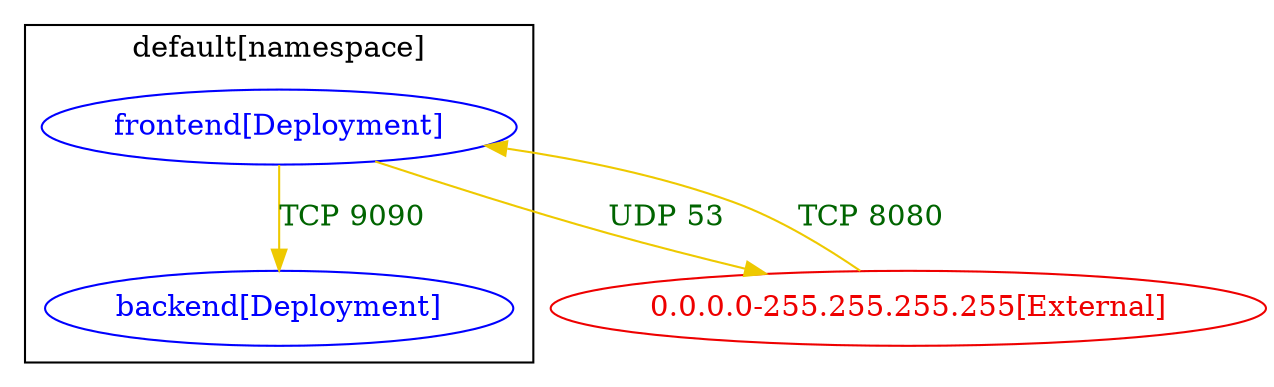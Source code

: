 digraph {
	subgraph "cluster_default[namespace]" {
		color="black"
		fontcolor="black"
		"default/backend[Deployment]" [label="backend[Deployment]" color="blue" fontcolor="blue"]
		"default/frontend[Deployment]" [label="frontend[Deployment]" color="blue" fontcolor="blue"]
		label="default[namespace]"
	}
	"0.0.0.0-255.255.255.255[External]" [label="0.0.0.0-255.255.255.255[External]" color="red2" fontcolor="red2"]
	"0.0.0.0-255.255.255.255[External]" -> "default/frontend[Deployment]" [label="TCP 8080" color="gold2" fontcolor="darkgreen" weight=0.5]
	"default/frontend[Deployment]" -> "0.0.0.0-255.255.255.255[External]" [label="UDP 53" color="gold2" fontcolor="darkgreen" weight=1]
	"default/frontend[Deployment]" -> "default/backend[Deployment]" [label="TCP 9090" color="gold2" fontcolor="darkgreen" weight=1]
}